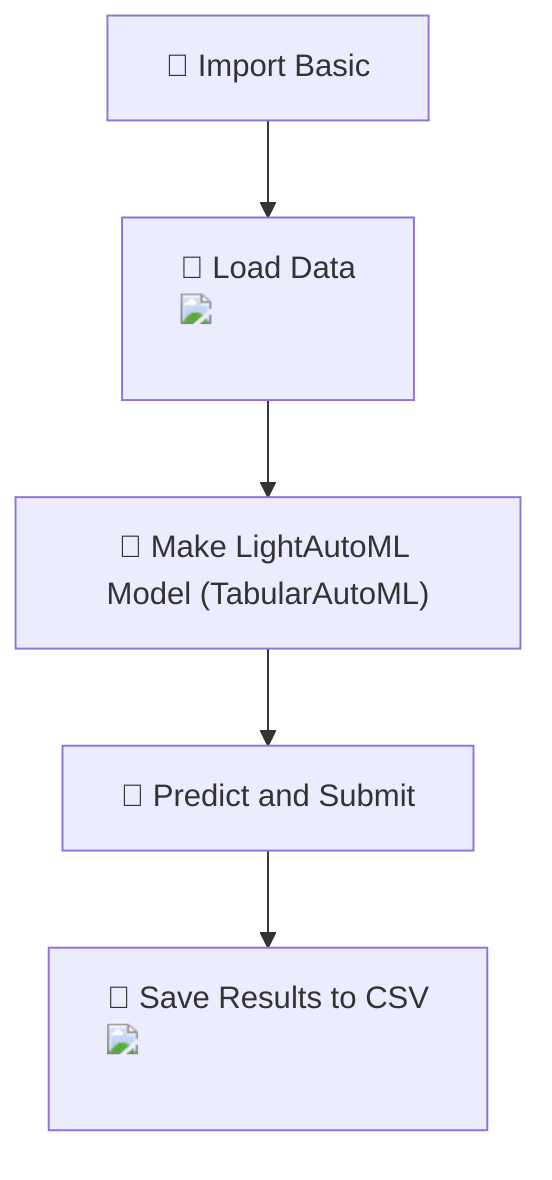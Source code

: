 flowchart TD
    A["🔗 Import Basic"] --> B["📂 Load Data <img src='icons/file.svg' /> <br/>"]
    B --> C["🤖 Make LightAutoML Model (TabularAutoML)"]
    C --> D["🔮 Predict and Submit"]
    D --> E["💾 Save Results to CSV <img src='icons/file.svg' /> <br/>"]